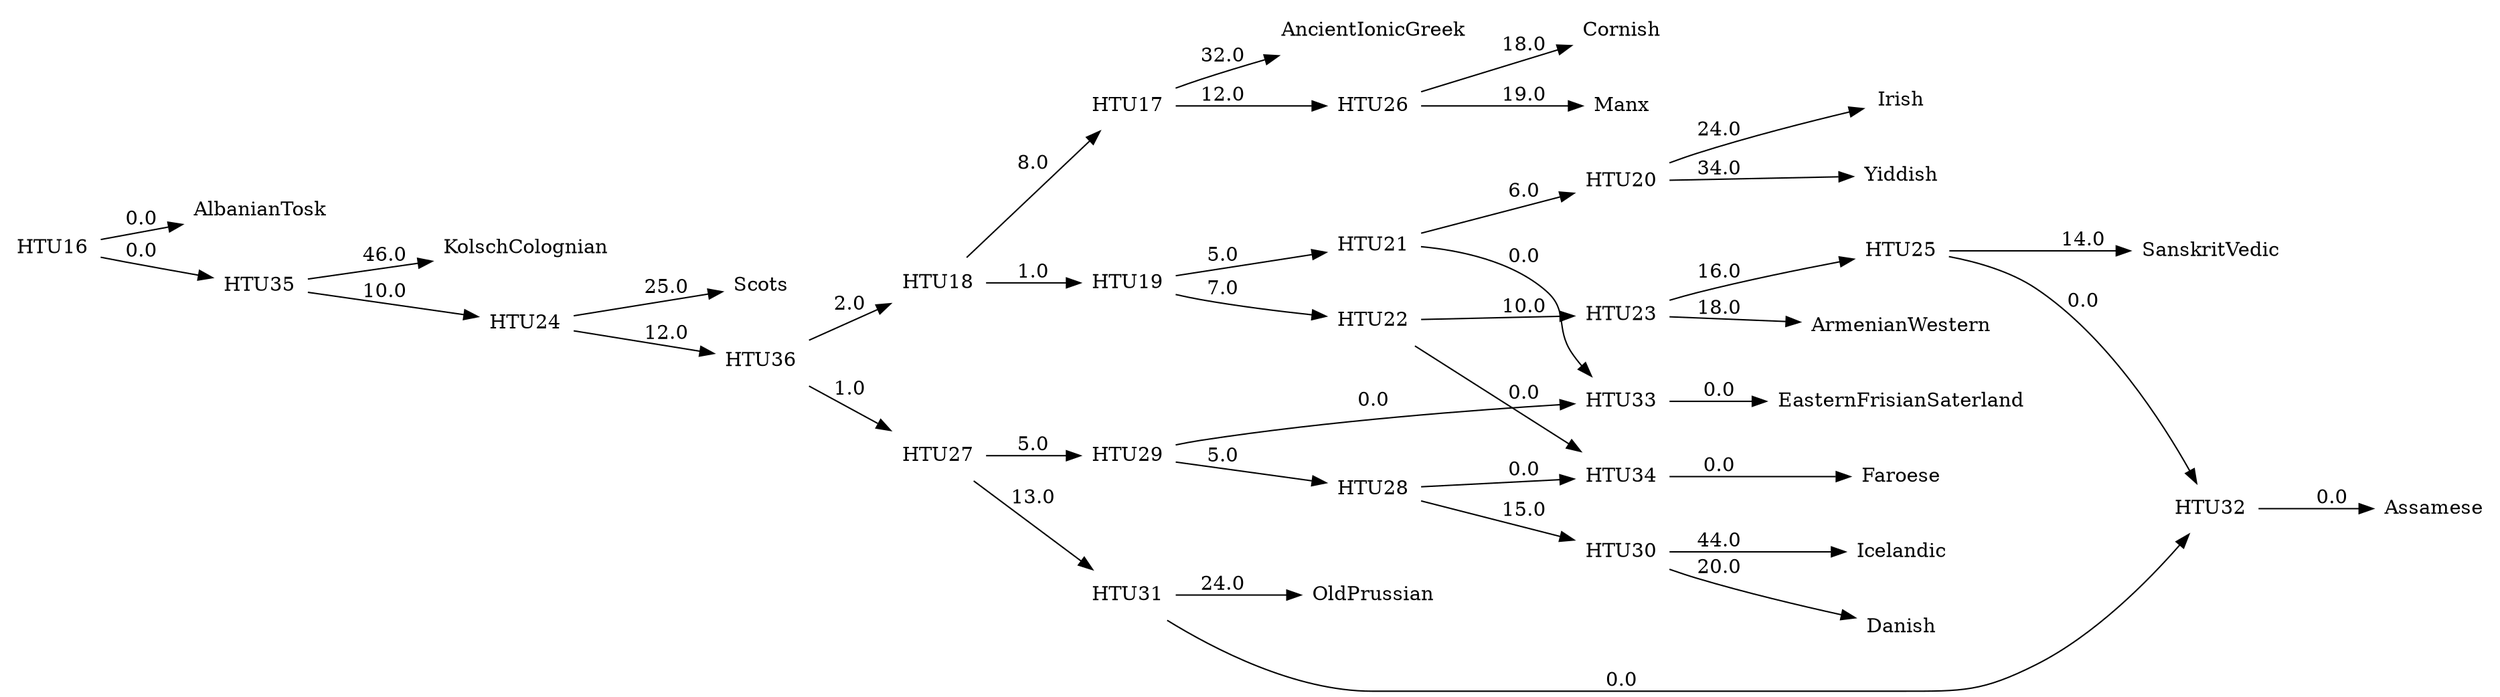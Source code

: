 digraph G {
	rankdir = LR;	edge [colorscheme=spectral11];	node [shape = none];

    0 [label=AlbanianTosk];
    1 [label=AncientIonicGreek];
    2 [label=ArmenianWestern];
    3 [label=Assamese];
    4 [label=Cornish];
    5 [label=Danish];
    6 [label=EasternFrisianSaterland];
    7 [label=Faroese];
    8 [label=Icelandic];
    9 [label=Irish];
    10 [label=KolschColognian];
    11 [label=Manx];
    12 [label=OldPrussian];
    13 [label=SanskritVedic];
    14 [label=Scots];
    15 [label=Yiddish];
    16 [label=HTU16];
    17 [label=HTU17];
    18 [label=HTU18];
    19 [label=HTU19];
    20 [label=HTU20];
    21 [label=HTU21];
    22 [label=HTU22];
    23 [label=HTU23];
    24 [label=HTU24];
    25 [label=HTU25];
    26 [label=HTU26];
    27 [label=HTU27];
    28 [label=HTU28];
    29 [label=HTU29];
    30 [label=HTU30];
    31 [label=HTU31];
    32 [label=HTU32];
    33 [label=HTU33];
    34 [label=HTU34];
    35 [label=HTU35];
    36 [label=HTU36];
    16 -> 0 [label=0.0];
    16 -> 35 [label=0.0];
    17 -> 1 [label=32.0];
    17 -> 26 [label=12.0];
    18 -> 17 [label=8.0];
    18 -> 19 [label=1.0];
    19 -> 21 [label=5.0];
    19 -> 22 [label=7.0];
    20 -> 9 [label=24.0];
    20 -> 15 [label=34.0];
    21 -> 20 [label=6.0];
    21 -> 33 [label=0.0];
    22 -> 23 [label=10.0];
    22 -> 34 [label=0.0];
    23 -> 2 [label=18.0];
    23 -> 25 [label=16.0];
    24 -> 14 [label=25.0];
    24 -> 36 [label=12.0];
    25 -> 13 [label=14.0];
    25 -> 32 [label=0.0];
    26 -> 4 [label=18.0];
    26 -> 11 [label=19.0];
    27 -> 29 [label=5.0];
    27 -> 31 [label=13.0];
    28 -> 30 [label=15.0];
    28 -> 34 [label=0.0];
    29 -> 28 [label=5.0];
    29 -> 33 [label=0.0];
    30 -> 5 [label=20.0];
    30 -> 8 [label=44.0];
    31 -> 12 [label=24.0];
    31 -> 32 [label=0.0];
    32 -> 3 [label=0.0];
    33 -> 6 [label=0.0];
    34 -> 7 [label=0.0];
    35 -> 10 [label=46.0];
    35 -> 24 [label=10.0];
    36 -> 18 [label=2.0];
    36 -> 27 [label=1.0];
}
//851.0
digraph G {
	rankdir = LR;	edge [colorscheme=spectral11];	node [shape = none];

    0 [label=AlbanianTosk];
    1 [label=AncientIonicGreek];
    2 [label=ArmenianWestern];
    3 [label=Assamese];
    4 [label=Cornish];
    5 [label=Danish];
    6 [label=EasternFrisianSaterland];
    7 [label=Faroese];
    8 [label=Icelandic];
    9 [label=Irish];
    10 [label=KolschColognian];
    11 [label=Manx];
    12 [label=OldPrussian];
    13 [label=SanskritVedic];
    14 [label=Scots];
    15 [label=Yiddish];
    16 [label=HTU16];
    17 [label=HTU17];
    18 [label=HTU18];
    19 [label=HTU19];
    20 [label=HTU20];
    21 [label=HTU21];
    22 [label=HTU22];
    23 [label=HTU23];
    24 [label=HTU24];
    25 [label=HTU25];
    26 [label=HTU26];
    27 [label=HTU27];
    28 [label=HTU28];
    29 [label=HTU29];
    30 [label=HTU30];
    16 -> 0 [label=48.0];
    16 -> 29 [label=25.0];
    17 -> 1 [label=33.0];
    17 -> 23 [label=15.0];
    18 -> 17 [label=7.0];
    18 -> 19 [label=3.0];
    19 -> 20 [label=8.0];
    19 -> 21 [label=11.0];
    20 -> 9 [label=20.0];
    20 -> 15 [label=28.0];
    21 -> 2 [label=20.0];
    21 -> 13 [label=28.0];
    22 -> 14 [label=24.0];
    22 -> 30 [label=6.0];
    23 -> 4 [label=20.0];
    23 -> 11 [label=20.0];
    24 -> 26 [label=7.0];
    24 -> 28 [label=8.0];
    25 -> 7 [label=13.0];
    25 -> 27 [label=16.0];
    26 -> 6 [label=28.0];
    26 -> 25 [label=4.0];
    27 -> 5 [label=20.0];
    27 -> 8 [label=42.0];
    28 -> 3 [label=50.0];
    28 -> 12 [label=26.0];
    29 -> 10 [label=46.0];
    29 -> 22 [label=9.0];
    30 -> 18 [label=2.0];
    30 -> 24 [label=3.0];
}
//750.0
digraph G {
	rankdir = LR;	edge [colorscheme=spectral11];	node [shape = none];

    0 [label=AlbanianTosk];
    1 [label=AncientIonicGreek];
    2 [label=ArmenianWestern];
    3 [label=Assamese];
    4 [label=Cornish];
    5 [label=Danish];
    6 [label=EasternFrisianSaterland];
    7 [label=Faroese];
    8 [label=Icelandic];
    9 [label=Irish];
    10 [label=KolschColognian];
    11 [label=Manx];
    12 [label=OldPrussian];
    13 [label=SanskritVedic];
    14 [label=Scots];
    15 [label=Yiddish];
    16 [label=HTU16];
    17 [label=HTU17];
    18 [label=HTU18];
    19 [label=HTU19];
    20 [label=HTU20];
    21 [label=HTU21];
    22 [label=HTU22];
    23 [label=HTU23];
    24 [label=HTU24];
    25 [label=HTU25];
    26 [label=HTU26];
    27 [label=HTU27];
    28 [label=HTU28];
    29 [label=HTU29];
    30 [label=HTU30];
    16 -> 0 [label=50.0];
    16 -> 29 [label=27.0];
    17 -> 1 [label=32.0];
    17 -> 24 [label=9.0];
    18 -> 17 [label=10.0];
    18 -> 19 [label=3.0];
    19 -> 21 [label=8.0];
    19 -> 22 [label=13.0];
    20 -> 9 [label=23.0];
    20 -> 15 [label=31.0];
    21 -> 6 [label=23.0];
    21 -> 20 [label=8.0];
    22 -> 2 [label=20.0];
    22 -> 13 [label=30.0];
    23 -> 14 [label=21.0];
    23 -> 30 [label=3.0];
    24 -> 4 [label=19.0];
    24 -> 11 [label=19.0];
    25 -> 26 [label=6.0];
    25 -> 28 [label=6.0];
    26 -> 7 [label=18.0];
    26 -> 27 [label=15.0];
    27 -> 5 [label=21.0];
    27 -> 8 [label=48.0];
    28 -> 3 [label=51.0];
    28 -> 12 [label=25.0];
    29 -> 10 [label=49.0];
    29 -> 23 [label=10.0];
    30 -> 18 [label=3.0];
    30 -> 25 [label=5.0];
}
//744.0
digraph G {
	rankdir = LR;	edge [colorscheme=spectral11];	node [shape = none];

    0 [label=AlbanianTosk];
    1 [label=AncientIonicGreek];
    2 [label=ArmenianWestern];
    3 [label=Assamese];
    4 [label=Cornish];
    5 [label=Danish];
    6 [label=EasternFrisianSaterland];
    7 [label=Faroese];
    8 [label=Icelandic];
    9 [label=Irish];
    10 [label=KolschColognian];
    11 [label=Manx];
    12 [label=OldPrussian];
    13 [label=SanskritVedic];
    14 [label=Scots];
    15 [label=Yiddish];
    16 [label=HTU16];
    17 [label=HTU17];
    18 [label=HTU18];
    19 [label=HTU19];
    20 [label=HTU20];
    21 [label=HTU21];
    22 [label=HTU22];
    23 [label=HTU23];
    24 [label=HTU24];
    25 [label=HTU25];
    26 [label=HTU26];
    27 [label=HTU27];
    28 [label=HTU28];
    29 [label=HTU29];
    30 [label=HTU30];
    16 -> 0 [label=49.0];
    16 -> 29 [label=28.0];
    17 -> 1 [label=29.0];
    17 -> 25 [label=11.0];
    18 -> 17 [label=9.0];
    18 -> 19 [label=0.0];
    19 -> 21 [label=6.0];
    19 -> 22 [label=7.0];
    20 -> 9 [label=24.0];
    20 -> 15 [label=33.0];
    21 -> 6 [label=26.0];
    21 -> 20 [label=6.0];
    22 -> 7 [label=16.0];
    22 -> 23 [label=12.0];
    23 -> 2 [label=16.0];
    23 -> 13 [label=30.0];
    24 -> 14 [label=19.0];
    24 -> 30 [label=3.0];
    25 -> 4 [label=19.0];
    25 -> 11 [label=21.0];
    26 -> 27 [label=13.0];
    26 -> 28 [label=2.0];
    27 -> 5 [label=19.0];
    27 -> 8 [label=49.0];
    28 -> 3 [label=47.0];
    28 -> 12 [label=22.0];
    29 -> 10 [label=50.0];
    29 -> 24 [label=10.0];
    30 -> 18 [label=3.0];
    30 -> 26 [label=8.0];
}
//742.0
digraph G {
	rankdir = LR;	edge [colorscheme=spectral11];	node [shape = none];

    0 [label=AlbanianTosk];
    1 [label=AncientIonicGreek];
    2 [label=ArmenianWestern];
    3 [label=Assamese];
    4 [label=Cornish];
    5 [label=Danish];
    6 [label=EasternFrisianSaterland];
    7 [label=Faroese];
    8 [label=Icelandic];
    9 [label=Irish];
    10 [label=KolschColognian];
    11 [label=Manx];
    12 [label=OldPrussian];
    13 [label=SanskritVedic];
    14 [label=Scots];
    15 [label=Yiddish];
    16 [label=HTU16];
    17 [label=HTU17];
    18 [label=HTU18];
    19 [label=HTU19];
    20 [label=HTU20];
    21 [label=HTU21];
    22 [label=HTU22];
    23 [label=HTU23];
    24 [label=HTU24];
    25 [label=HTU25];
    26 [label=HTU26];
    27 [label=HTU27];
    28 [label=HTU28];
    29 [label=HTU29];
    30 [label=HTU30];
    16 -> 0 [label=47.0];
    16 -> 29 [label=28.0];
    17 -> 1 [label=34.0];
    17 -> 24 [label=10.0];
    18 -> 17 [label=9.0];
    18 -> 19 [label=4.0];
    19 -> 20 [label=8.0];
    19 -> 21 [label=11.0];
    20 -> 9 [label=22.0];
    20 -> 15 [label=30.0];
    21 -> 2 [label=21.0];
    21 -> 23 [label=14.0];
    22 -> 14 [label=21.0];
    22 -> 30 [label=6.0];
    23 -> 3 [label=20.0];
    23 -> 13 [label=13.0];
    24 -> 4 [label=20.0];
    24 -> 11 [label=21.0];
    25 -> 12 [label=35.0];
    25 -> 27 [label=2.0];
    26 -> 7 [label=18.0];
    26 -> 28 [label=16.0];
    27 -> 6 [label=39.0];
    27 -> 26 [label=4.0];
    28 -> 5 [label=20.0];
    28 -> 8 [label=45.0];
    29 -> 10 [label=48.0];
    29 -> 22 [label=8.0];
    30 -> 18 [label=2.0];
    30 -> 25 [label=5.0];
}
//724.0
digraph G {
	rankdir = LR;	edge [colorscheme=spectral11];	node [shape = none];

    0 [label=AlbanianTosk];
    1 [label=AncientIonicGreek];
    2 [label=ArmenianWestern];
    3 [label=Assamese];
    4 [label=Cornish];
    5 [label=Danish];
    6 [label=EasternFrisianSaterland];
    7 [label=Faroese];
    8 [label=Icelandic];
    9 [label=Irish];
    10 [label=KolschColognian];
    11 [label=Manx];
    12 [label=OldPrussian];
    13 [label=SanskritVedic];
    14 [label=Scots];
    15 [label=Yiddish];
    16 [label=HTU16];
    17 [label=HTU17];
    18 [label=HTU18];
    19 [label=HTU19];
    20 [label=HTU20];
    21 [label=HTU21];
    22 [label=HTU22];
    23 [label=HTU23];
    24 [label=HTU24];
    25 [label=HTU25];
    26 [label=HTU26];
    27 [label=HTU27];
    28 [label=HTU28];
    29 [label=HTU29];
    30 [label=HTU30];
    16 -> 0 [label=47.0];
    16 -> 29 [label=28.0];
    17 -> 1 [label=34.0];
    17 -> 24 [label=10.0];
    18 -> 17 [label=9.0];
    18 -> 19 [label=4.0];
    19 -> 20 [label=8.0];
    19 -> 21 [label=11.0];
    20 -> 9 [label=22.0];
    20 -> 15 [label=30.0];
    21 -> 2 [label=21.0];
    21 -> 23 [label=14.0];
    22 -> 14 [label=21.0];
    22 -> 30 [label=6.0];
    23 -> 3 [label=20.0];
    23 -> 13 [label=13.0];
    24 -> 4 [label=20.0];
    24 -> 11 [label=21.0];
    25 -> 12 [label=35.0];
    25 -> 27 [label=2.0];
    26 -> 7 [label=18.0];
    26 -> 28 [label=16.0];
    27 -> 6 [label=39.0];
    27 -> 26 [label=4.0];
    28 -> 5 [label=20.0];
    28 -> 8 [label=45.0];
    29 -> 10 [label=48.0];
    29 -> 22 [label=8.0];
    30 -> 18 [label=2.0];
    30 -> 25 [label=5.0];
}
//724.0
digraph G {
	rankdir = LR;	edge [colorscheme=spectral11];	node [shape = none];

    0 [label=AlbanianTosk];
    1 [label=AncientIonicGreek];
    2 [label=ArmenianWestern];
    3 [label=Assamese];
    4 [label=Cornish];
    5 [label=Danish];
    6 [label=EasternFrisianSaterland];
    7 [label=Faroese];
    8 [label=Icelandic];
    9 [label=Irish];
    10 [label=KolschColognian];
    11 [label=Manx];
    12 [label=OldPrussian];
    13 [label=SanskritVedic];
    14 [label=Scots];
    15 [label=Yiddish];
    16 [label=HTU16];
    17 [label=HTU17];
    18 [label=HTU18];
    19 [label=HTU19];
    20 [label=HTU20];
    21 [label=HTU21];
    22 [label=HTU22];
    23 [label=HTU23];
    24 [label=HTU24];
    25 [label=HTU25];
    26 [label=HTU26];
    27 [label=HTU27];
    28 [label=HTU28];
    29 [label=HTU29];
    30 [label=HTU30];
    16 -> 0 [label=51.0];
    16 -> 29 [label=31.0];
    17 -> 1 [label=32.0];
    17 -> 25 [label=12.0];
    18 -> 17 [label=5.0];
    18 -> 19 [label=1.0];
    19 -> 20 [label=8.0];
    19 -> 21 [label=5.0];
    20 -> 9 [label=24.0];
    20 -> 15 [label=29.0];
    21 -> 7 [label=19.0];
    21 -> 22 [label=11.0];
    22 -> 2 [label=18.0];
    22 -> 24 [label=29.0];
    23 -> 14 [label=21.0];
    23 -> 30 [label=4.0];
    24 -> 3 [label=18.0];
    24 -> 13 [label=13.0];
    25 -> 4 [label=18.0];
    25 -> 11 [label=21.0];
    26 -> 12 [label=29.0];
    26 -> 27 [label=6.0];
    27 -> 6 [label=24.0];
    27 -> 28 [label=10.0];
    28 -> 5 [label=18.0];
    28 -> 8 [label=53.0];
    29 -> 10 [label=47.0];
    29 -> 23 [label=9.0];
    30 -> 18 [label=5.0];
    30 -> 26 [label=4.0];
}
//719.0
digraph G {
	rankdir = LR;	edge [colorscheme=spectral11];	node [shape = none];

    0 [label=AlbanianTosk];
    1 [label=AncientIonicGreek];
    2 [label=ArmenianWestern];
    3 [label=Assamese];
    4 [label=Cornish];
    5 [label=Danish];
    6 [label=EasternFrisianSaterland];
    7 [label=Faroese];
    8 [label=Icelandic];
    9 [label=Irish];
    10 [label=KolschColognian];
    11 [label=Manx];
    12 [label=OldPrussian];
    13 [label=SanskritVedic];
    14 [label=Scots];
    15 [label=Yiddish];
    16 [label=HTU16];
    17 [label=HTU17];
    18 [label=HTU18];
    19 [label=HTU19];
    20 [label=HTU20];
    21 [label=HTU21];
    22 [label=HTU22];
    23 [label=HTU23];
    24 [label=HTU24];
    25 [label=HTU25];
    26 [label=HTU26];
    27 [label=HTU27];
    28 [label=HTU28];
    29 [label=HTU29];
    30 [label=HTU30];
    16 -> 0 [label=51.0];
    16 -> 29 [label=31.0];
    17 -> 1 [label=32.0];
    17 -> 25 [label=12.0];
    18 -> 17 [label=5.0];
    18 -> 19 [label=1.0];
    19 -> 20 [label=8.0];
    19 -> 21 [label=5.0];
    20 -> 9 [label=24.0];
    20 -> 15 [label=29.0];
    21 -> 7 [label=19.0];
    21 -> 22 [label=11.0];
    22 -> 2 [label=18.0];
    22 -> 24 [label=29.0];
    23 -> 14 [label=21.0];
    23 -> 30 [label=4.0];
    24 -> 3 [label=18.0];
    24 -> 13 [label=13.0];
    25 -> 4 [label=18.0];
    25 -> 11 [label=21.0];
    26 -> 12 [label=29.0];
    26 -> 27 [label=6.0];
    27 -> 6 [label=24.0];
    27 -> 28 [label=10.0];
    28 -> 5 [label=18.0];
    28 -> 8 [label=53.0];
    29 -> 10 [label=47.0];
    29 -> 23 [label=9.0];
    30 -> 18 [label=5.0];
    30 -> 26 [label=4.0];
}
//719.0
digraph G {
	rankdir = LR;	edge [colorscheme=spectral11];	node [shape = none];

    0 [label=AlbanianTosk];
    1 [label=AncientIonicGreek];
    2 [label=ArmenianWestern];
    3 [label=Assamese];
    4 [label=Cornish];
    5 [label=Danish];
    6 [label=EasternFrisianSaterland];
    7 [label=Faroese];
    8 [label=Icelandic];
    9 [label=Irish];
    10 [label=KolschColognian];
    11 [label=Manx];
    12 [label=OldPrussian];
    13 [label=SanskritVedic];
    14 [label=Scots];
    15 [label=Yiddish];
    16 [label=HTU16];
    17 [label=HTU17];
    18 [label=HTU18];
    19 [label=HTU19];
    20 [label=HTU20];
    21 [label=HTU21];
    22 [label=HTU22];
    23 [label=HTU23];
    24 [label=HTU24];
    25 [label=HTU25];
    26 [label=HTU26];
    27 [label=HTU27];
    28 [label=HTU28];
    29 [label=HTU29];
    30 [label=HTU30];
    16 -> 0 [label=37.0];
    16 -> 29 [label=8.0];
    17 -> 1 [label=31.0];
    17 -> 25 [label=8.0];
    18 -> 17 [label=8.0];
    18 -> 19 [label=5.0];
    19 -> 21 [label=6.0];
    19 -> 22 [label=14.0];
    20 -> 9 [label=23.0];
    20 -> 15 [label=33.0];
    21 -> 6 [label=24.0];
    21 -> 20 [label=8.0];
    22 -> 2 [label=20.0];
    22 -> 24 [label=17.0];
    23 -> 14 [label=36.0];
    23 -> 30 [label=3.0];
    24 -> 3 [label=20.0];
    24 -> 13 [label=13.0];
    25 -> 4 [label=18.0];
    25 -> 11 [label=20.0];
    26 -> 12 [label=31.0];
    26 -> 27 [label=5.0];
    27 -> 7 [label=20.0];
    27 -> 28 [label=12.0];
    28 -> 5 [label=22.0];
    28 -> 8 [label=50.0];
    29 -> 10 [label=47.0];
    29 -> 23 [label=8.0];
    30 -> 18 [label=2.0];
    30 -> 26 [label=8.0];
}
//719.0
digraph G {
	rankdir = LR;	edge [colorscheme=spectral11];	node [shape = none];

    0 [label=AlbanianTosk];
    1 [label=AncientIonicGreek];
    2 [label=ArmenianWestern];
    3 [label=Assamese];
    4 [label=Cornish];
    5 [label=Danish];
    6 [label=EasternFrisianSaterland];
    7 [label=Faroese];
    8 [label=Icelandic];
    9 [label=Irish];
    10 [label=KolschColognian];
    11 [label=Manx];
    12 [label=OldPrussian];
    13 [label=SanskritVedic];
    14 [label=Scots];
    15 [label=Yiddish];
    16 [label=HTU16];
    17 [label=HTU17];
    18 [label=HTU18];
    19 [label=HTU19];
    20 [label=HTU20];
    21 [label=HTU21];
    22 [label=HTU22];
    23 [label=HTU23];
    24 [label=HTU24];
    25 [label=HTU25];
    26 [label=HTU26];
    27 [label=HTU27];
    28 [label=HTU28];
    29 [label=HTU29];
    30 [label=HTU30];
    16 -> 0 [label=51.0];
    16 -> 29 [label=31.0];
    17 -> 1 [label=32.0];
    17 -> 25 [label=12.0];
    18 -> 17 [label=5.0];
    18 -> 19 [label=1.0];
    19 -> 20 [label=8.0];
    19 -> 21 [label=5.0];
    20 -> 9 [label=24.0];
    20 -> 15 [label=29.0];
    21 -> 7 [label=19.0];
    21 -> 22 [label=11.0];
    22 -> 2 [label=18.0];
    22 -> 24 [label=29.0];
    23 -> 14 [label=21.0];
    23 -> 30 [label=4.0];
    24 -> 3 [label=18.0];
    24 -> 13 [label=13.0];
    25 -> 4 [label=18.0];
    25 -> 11 [label=21.0];
    26 -> 12 [label=29.0];
    26 -> 27 [label=6.0];
    27 -> 6 [label=24.0];
    27 -> 28 [label=10.0];
    28 -> 5 [label=18.0];
    28 -> 8 [label=53.0];
    29 -> 10 [label=47.0];
    29 -> 23 [label=9.0];
    30 -> 18 [label=5.0];
    30 -> 26 [label=4.0];
}
//719.0
digraph G {
	rankdir = LR;	edge [colorscheme=spectral11];	node [shape = none];

    0 [label=AlbanianTosk];
    1 [label=AncientIonicGreek];
    2 [label=ArmenianWestern];
    3 [label=Assamese];
    4 [label=Cornish];
    5 [label=Danish];
    6 [label=EasternFrisianSaterland];
    7 [label=Faroese];
    8 [label=Icelandic];
    9 [label=Irish];
    10 [label=KolschColognian];
    11 [label=Manx];
    12 [label=OldPrussian];
    13 [label=SanskritVedic];
    14 [label=Scots];
    15 [label=Yiddish];
    16 [label=HTU16];
    17 [label=HTU17];
    18 [label=HTU18];
    19 [label=HTU19];
    20 [label=HTU20];
    21 [label=HTU21];
    22 [label=HTU22];
    23 [label=HTU23];
    24 [label=HTU24];
    25 [label=HTU25];
    26 [label=HTU26];
    27 [label=HTU27];
    28 [label=HTU28];
    29 [label=HTU29];
    30 [label=HTU30];
    16 -> 0 [label=37.0];
    16 -> 29 [label=8.0];
    17 -> 1 [label=31.0];
    17 -> 25 [label=8.0];
    18 -> 17 [label=8.0];
    18 -> 19 [label=5.0];
    19 -> 21 [label=6.0];
    19 -> 22 [label=14.0];
    20 -> 9 [label=23.0];
    20 -> 15 [label=33.0];
    21 -> 6 [label=24.0];
    21 -> 20 [label=8.0];
    22 -> 2 [label=20.0];
    22 -> 24 [label=17.0];
    23 -> 14 [label=36.0];
    23 -> 30 [label=3.0];
    24 -> 3 [label=20.0];
    24 -> 13 [label=13.0];
    25 -> 4 [label=18.0];
    25 -> 11 [label=20.0];
    26 -> 12 [label=31.0];
    26 -> 27 [label=5.0];
    27 -> 7 [label=20.0];
    27 -> 28 [label=12.0];
    28 -> 5 [label=22.0];
    28 -> 8 [label=50.0];
    29 -> 10 [label=47.0];
    29 -> 23 [label=8.0];
    30 -> 18 [label=2.0];
    30 -> 26 [label=8.0];
}
//719.0
